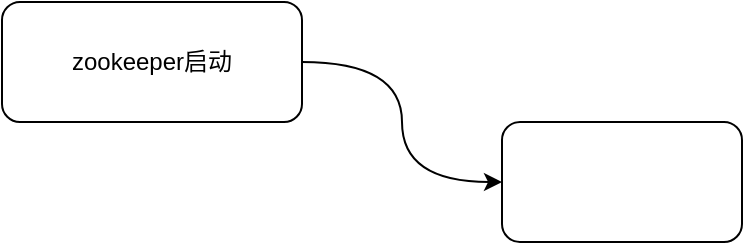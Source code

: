 <mxfile version="15.8.5" type="github">
  <diagram id="jHQqiM0O94o_VZu9XDJx" name="第 1 页">
    <mxGraphModel dx="1038" dy="548" grid="1" gridSize="10" guides="1" tooltips="1" connect="1" arrows="1" fold="1" page="1" pageScale="1" pageWidth="1169" pageHeight="1654" math="0" shadow="0">
      <root>
        <mxCell id="0" />
        <mxCell id="1" parent="0" />
        <mxCell id="iooVl8B-sPUn75MiQLJR-3" value="" style="edgeStyle=orthogonalEdgeStyle;rounded=0;orthogonalLoop=1;jettySize=auto;html=1;entryX=0;entryY=0.5;entryDx=0;entryDy=0;curved=1;" edge="1" parent="1" source="iooVl8B-sPUn75MiQLJR-1" target="iooVl8B-sPUn75MiQLJR-2">
          <mxGeometry relative="1" as="geometry">
            <mxPoint x="340" y="240" as="targetPoint" />
          </mxGeometry>
        </mxCell>
        <mxCell id="iooVl8B-sPUn75MiQLJR-1" value="zookeeper启动" style="rounded=1;whiteSpace=wrap;html=1;" vertex="1" parent="1">
          <mxGeometry x="70" y="80" width="150" height="60" as="geometry" />
        </mxCell>
        <mxCell id="iooVl8B-sPUn75MiQLJR-2" value="" style="whiteSpace=wrap;html=1;rounded=1;" vertex="1" parent="1">
          <mxGeometry x="320" y="140" width="120" height="60" as="geometry" />
        </mxCell>
      </root>
    </mxGraphModel>
  </diagram>
</mxfile>
